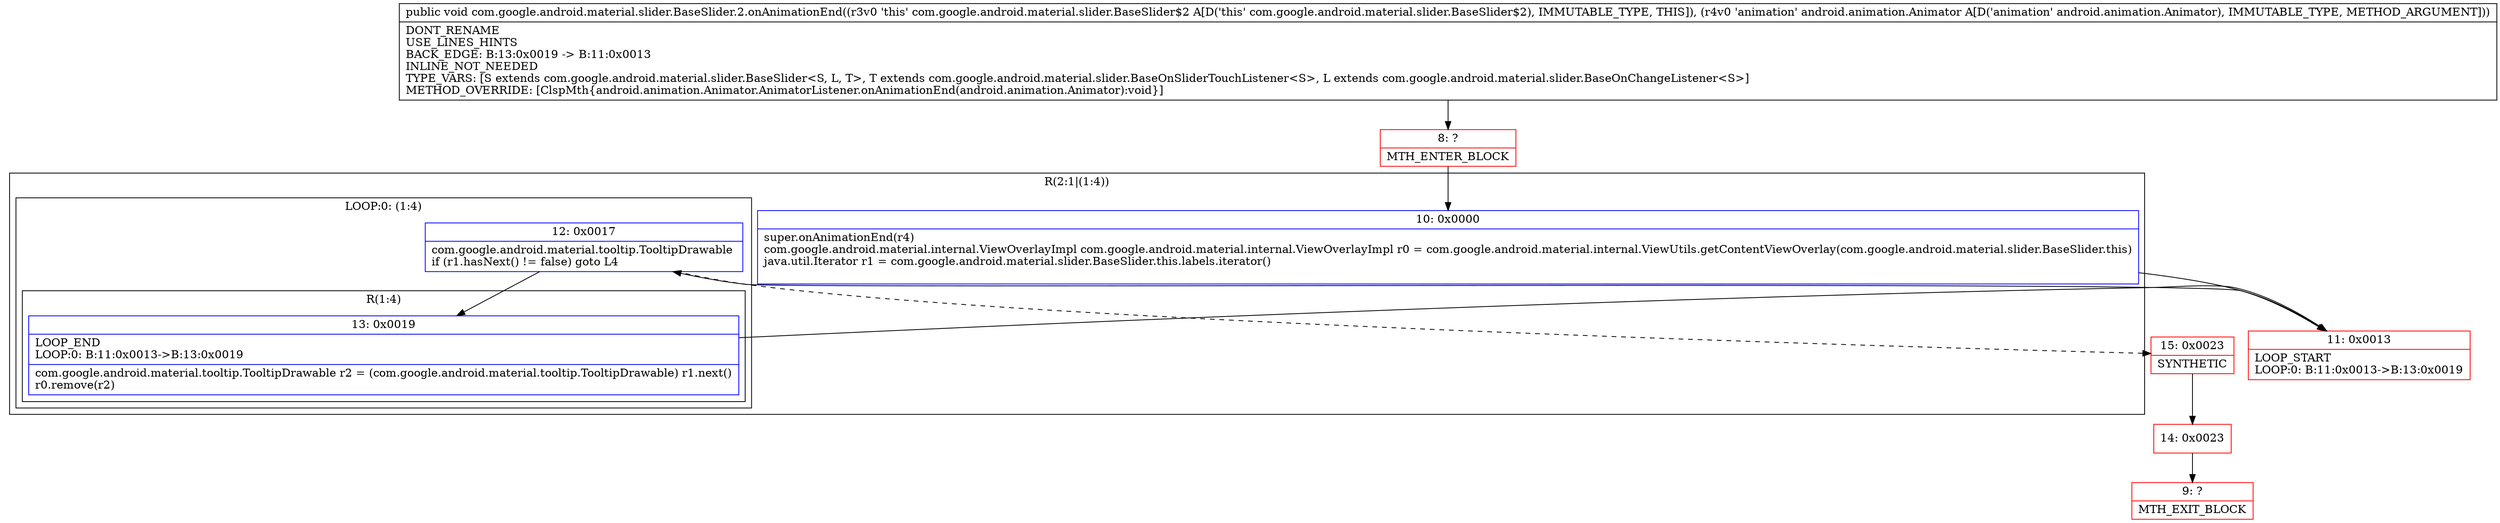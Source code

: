 digraph "CFG forcom.google.android.material.slider.BaseSlider.2.onAnimationEnd(Landroid\/animation\/Animator;)V" {
subgraph cluster_Region_311441664 {
label = "R(2:1|(1:4))";
node [shape=record,color=blue];
Node_10 [shape=record,label="{10\:\ 0x0000|super.onAnimationEnd(r4)\lcom.google.android.material.internal.ViewOverlayImpl com.google.android.material.internal.ViewOverlayImpl r0 = com.google.android.material.internal.ViewUtils.getContentViewOverlay(com.google.android.material.slider.BaseSlider.this)\ljava.util.Iterator r1 = com.google.android.material.slider.BaseSlider.this.labels.iterator()\l\l}"];
subgraph cluster_LoopRegion_758876716 {
label = "LOOP:0: (1:4)";
node [shape=record,color=blue];
Node_12 [shape=record,label="{12\:\ 0x0017|com.google.android.material.tooltip.TooltipDrawable \lif (r1.hasNext() != false) goto L4\l}"];
subgraph cluster_Region_1816754847 {
label = "R(1:4)";
node [shape=record,color=blue];
Node_13 [shape=record,label="{13\:\ 0x0019|LOOP_END\lLOOP:0: B:11:0x0013\-\>B:13:0x0019\l|com.google.android.material.tooltip.TooltipDrawable r2 = (com.google.android.material.tooltip.TooltipDrawable) r1.next()\lr0.remove(r2)\l}"];
}
}
}
Node_8 [shape=record,color=red,label="{8\:\ ?|MTH_ENTER_BLOCK\l}"];
Node_11 [shape=record,color=red,label="{11\:\ 0x0013|LOOP_START\lLOOP:0: B:11:0x0013\-\>B:13:0x0019\l}"];
Node_15 [shape=record,color=red,label="{15\:\ 0x0023|SYNTHETIC\l}"];
Node_14 [shape=record,color=red,label="{14\:\ 0x0023}"];
Node_9 [shape=record,color=red,label="{9\:\ ?|MTH_EXIT_BLOCK\l}"];
MethodNode[shape=record,label="{public void com.google.android.material.slider.BaseSlider.2.onAnimationEnd((r3v0 'this' com.google.android.material.slider.BaseSlider$2 A[D('this' com.google.android.material.slider.BaseSlider$2), IMMUTABLE_TYPE, THIS]), (r4v0 'animation' android.animation.Animator A[D('animation' android.animation.Animator), IMMUTABLE_TYPE, METHOD_ARGUMENT]))  | DONT_RENAME\lUSE_LINES_HINTS\lBACK_EDGE: B:13:0x0019 \-\> B:11:0x0013\lINLINE_NOT_NEEDED\lTYPE_VARS: [S extends com.google.android.material.slider.BaseSlider\<S, L, T\>, T extends com.google.android.material.slider.BaseOnSliderTouchListener\<S\>, L extends com.google.android.material.slider.BaseOnChangeListener\<S\>]\lMETHOD_OVERRIDE: [ClspMth\{android.animation.Animator.AnimatorListener.onAnimationEnd(android.animation.Animator):void\}]\l}"];
MethodNode -> Node_8;Node_10 -> Node_11;
Node_12 -> Node_13;
Node_12 -> Node_15[style=dashed];
Node_13 -> Node_11;
Node_8 -> Node_10;
Node_11 -> Node_12;
Node_15 -> Node_14;
Node_14 -> Node_9;
}

